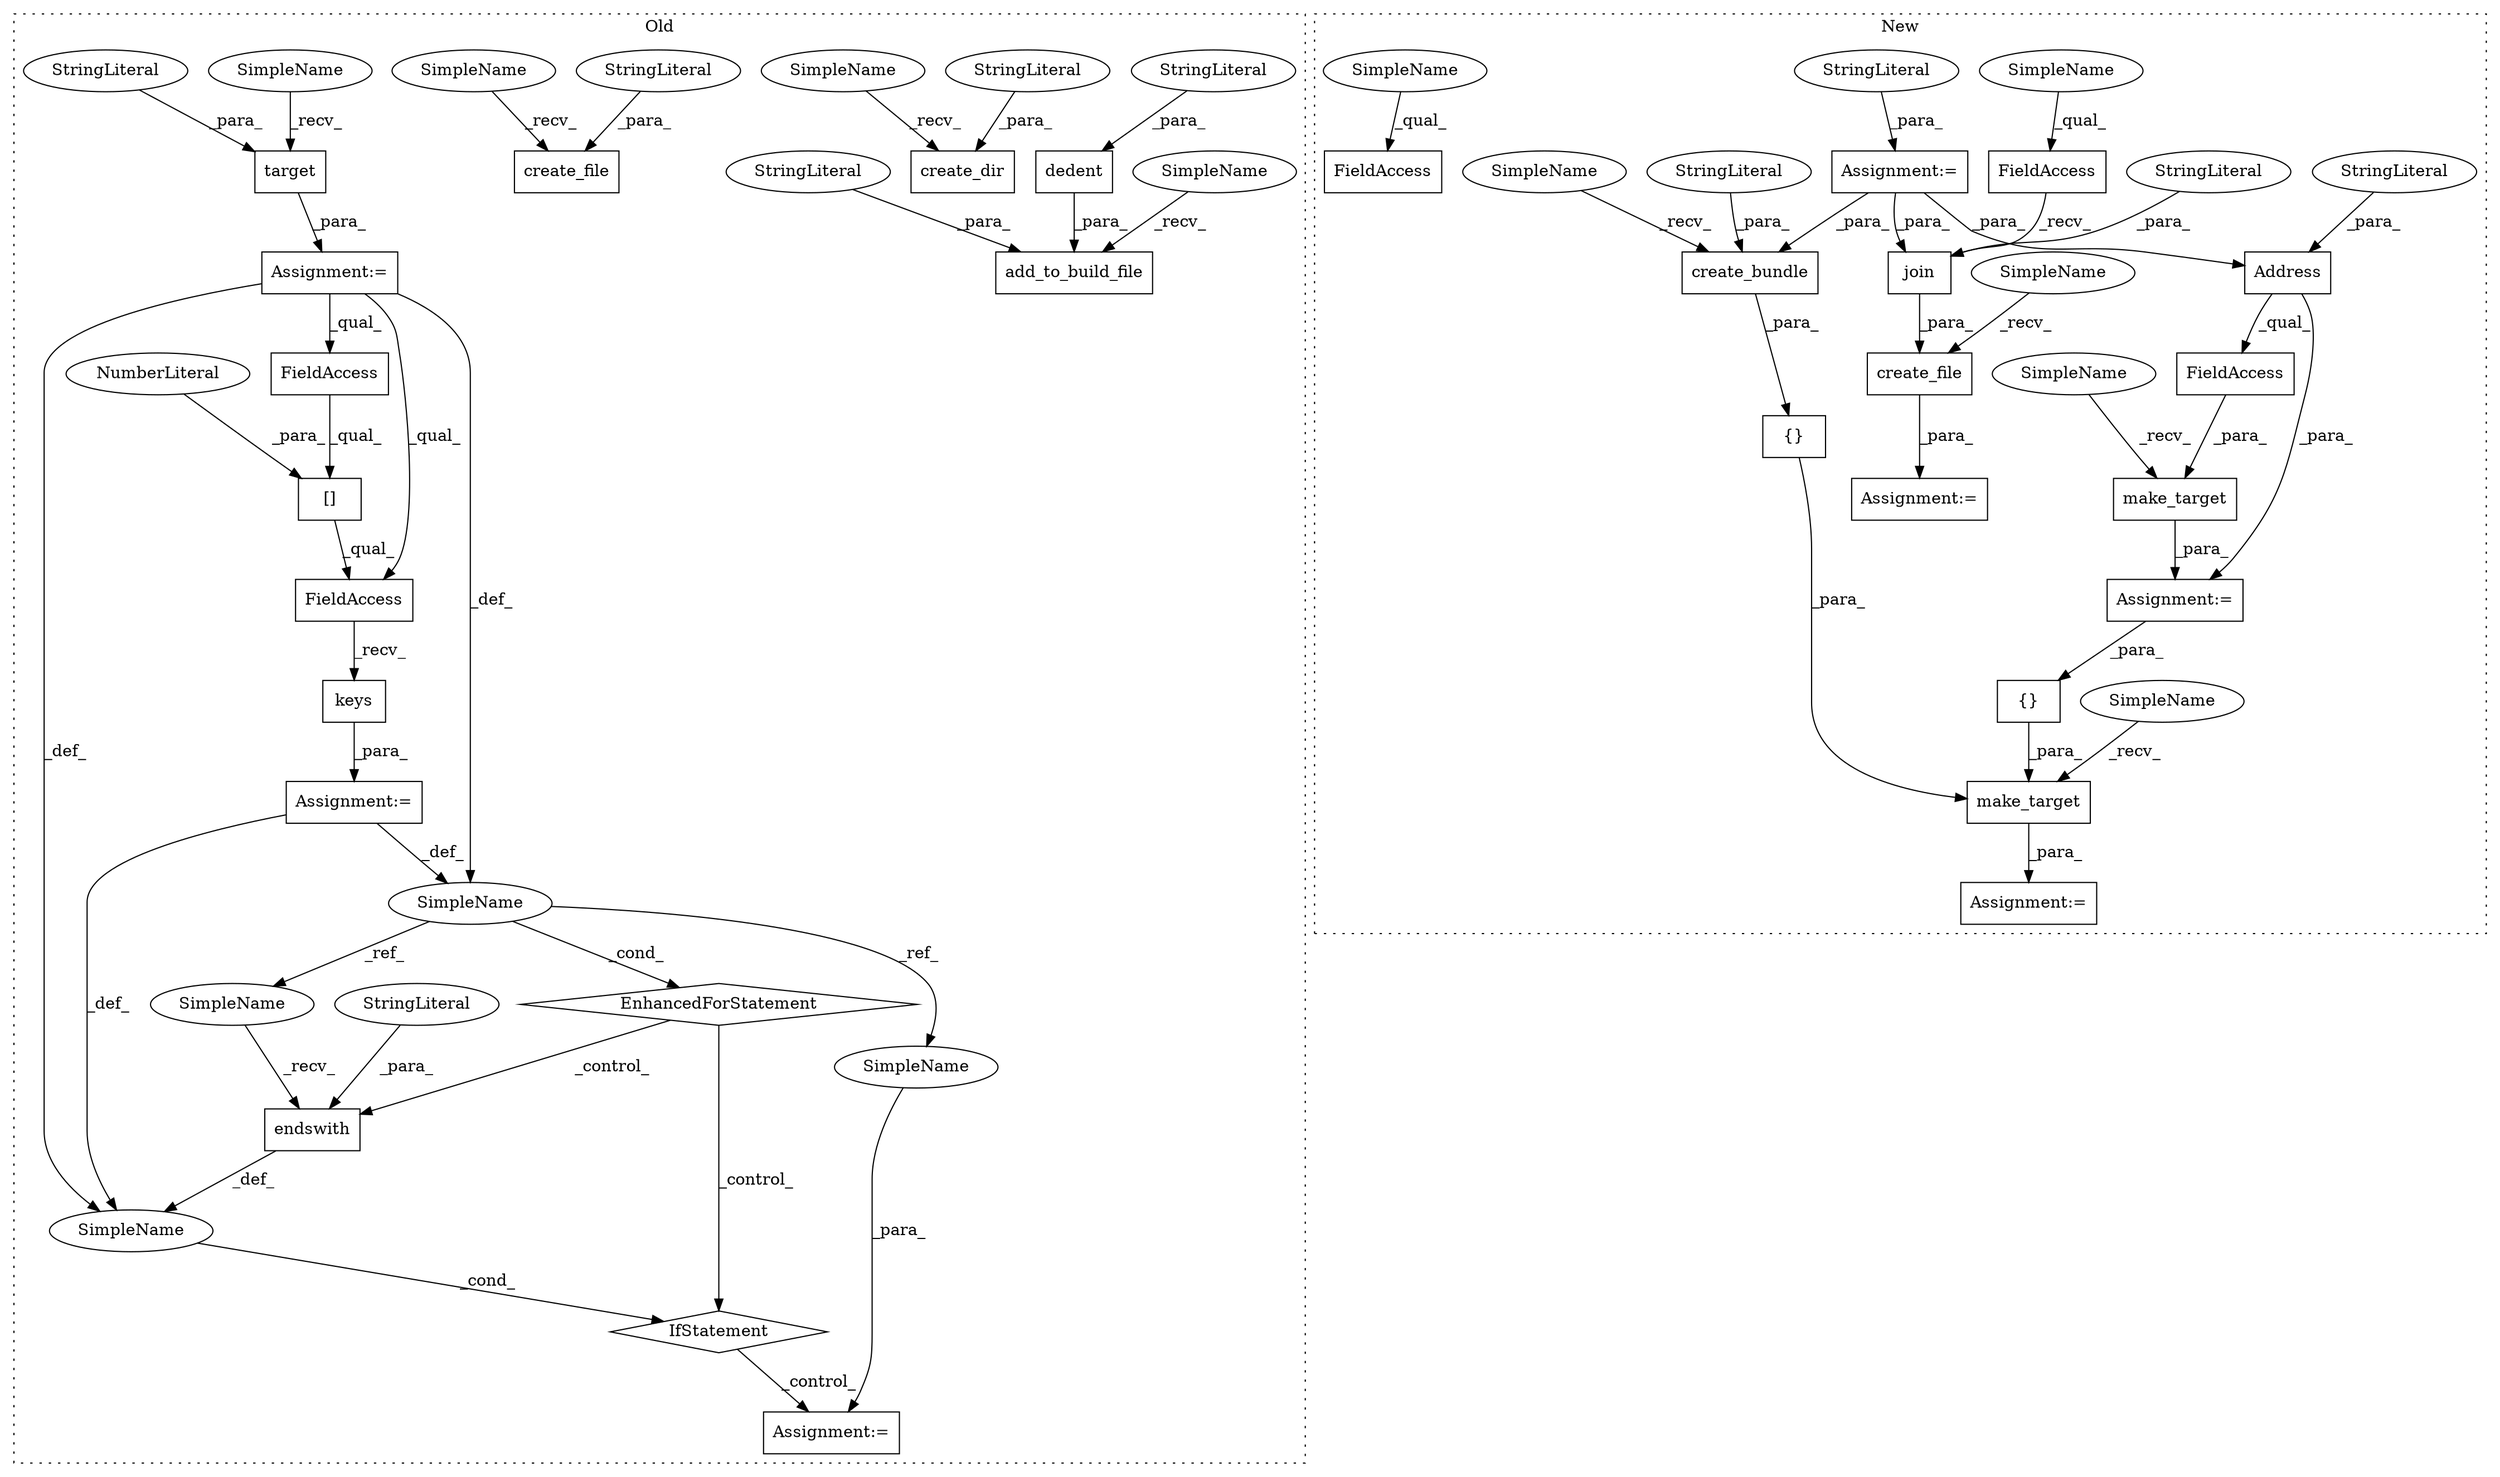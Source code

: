 digraph G {
subgraph cluster0 {
1 [label="create_file" a="32" s="12236,12303" l="12,1" shape="box"];
3 [label="StringLiteral" a="45" s="12248" l="55" shape="ellipse"];
11 [label="create_dir" a="32" s="12315,12365" l="11,1" shape="box"];
12 [label="StringLiteral" a="45" s="12326" l="39" shape="ellipse"];
21 [label="add_to_build_file" a="32" s="12456,12562" l="18,1" shape="box"];
22 [label="dedent" a="32" s="12513,12561" l="7,1" shape="box"];
23 [label="StringLiteral" a="45" s="12520" l="41" shape="ellipse"];
24 [label="StringLiteral" a="45" s="12474" l="38" shape="ellipse"];
25 [label="target" a="32" s="13386,13433" l="7,1" shape="box"];
26 [label="StringLiteral" a="45" s="13393" l="40" shape="ellipse"];
29 [label="Assignment:=" a="7" s="13484,13575" l="53,2" shape="box"];
30 [label="[]" a="2" s="13545,13559" l="13,1" shape="box"];
31 [label="NumberLiteral" a="34" s="13558" l="1" shape="ellipse"];
32 [label="keys" a="32" s="13569" l="6" shape="box"];
33 [label="EnhancedForStatement" a="70" s="13484,13575" l="53,2" shape="diamond"];
34 [label="SimpleName" a="42" s="13541" l="1" shape="ellipse"];
35 [label="endswith" a="32" s="13591,13642" l="9,1" shape="box"];
36 [label="StringLiteral" a="45" s="13600" l="42" shape="ellipse"];
37 [label="FieldAccess" a="22" s="13545" l="12" shape="box"];
38 [label="FieldAccess" a="22" s="13545" l="23" shape="box"];
39 [label="IfStatement" a="25" s="13585,13643" l="4,2" shape="diamond"];
40 [label="SimpleName" a="42" s="" l="" shape="ellipse"];
41 [label="Assignment:=" a="7" s="13667" l="1" shape="box"];
42 [label="Assignment:=" a="7" s="13380" l="1" shape="box"];
44 [label="SimpleName" a="42" s="13381" l="4" shape="ellipse"];
45 [label="SimpleName" a="42" s="12451" l="4" shape="ellipse"];
46 [label="SimpleName" a="42" s="12310" l="4" shape="ellipse"];
47 [label="SimpleName" a="42" s="12231" l="4" shape="ellipse"];
52 [label="SimpleName" a="42" s="13668" l="1" shape="ellipse"];
53 [label="SimpleName" a="42" s="13589" l="1" shape="ellipse"];
label = "Old";
style="dotted";
}
subgraph cluster1 {
2 [label="{}" a="4" s="9606,9613" l="1,1" shape="box"];
4 [label="Assignment:=" a="7" s="8676" l="1" shape="box"];
5 [label="StringLiteral" a="45" s="8677" l="32" shape="ellipse"];
6 [label="{}" a="4" s="9624,9679" l="1,1" shape="box"];
7 [label="Address" a="32" s="8907,8933" l="8,1" shape="box"];
8 [label="StringLiteral" a="45" s="8925" l="8" shape="ellipse"];
9 [label="make_target" a="32" s="8895,8949" l="12,1" shape="box"];
10 [label="create_file" a="32" s="8732,8792" l="12,1" shape="box"];
13 [label="make_target" a="32" s="9547,9680" l="12,1" shape="box"];
14 [label="FieldAccess" a="22" s="8907" l="32" shape="box"];
15 [label="join" a="32" s="8752,8791" l="5,1" shape="box"];
16 [label="StringLiteral" a="45" s="8767" l="24" shape="ellipse"];
17 [label="FieldAccess" a="22" s="8744" l="7" shape="box"];
18 [label="Assignment:=" a="7" s="9541" l="1" shape="box"];
19 [label="Assignment:=" a="7" s="8726" l="1" shape="box"];
20 [label="Assignment:=" a="7" s="8889" l="1" shape="box"];
27 [label="create_bundle" a="32" s="9630,9678" l="14,1" shape="box"];
28 [label="StringLiteral" a="45" s="9654" l="24" shape="ellipse"];
43 [label="FieldAccess" a="22" s="8828" l="7" shape="box"];
48 [label="SimpleName" a="42" s="9542" l="4" shape="ellipse"];
49 [label="SimpleName" a="42" s="8890" l="4" shape="ellipse"];
50 [label="SimpleName" a="42" s="9625" l="4" shape="ellipse"];
51 [label="SimpleName" a="42" s="8727" l="4" shape="ellipse"];
54 [label="SimpleName" a="42" s="8744" l="2" shape="ellipse"];
55 [label="SimpleName" a="42" s="8828" l="2" shape="ellipse"];
label = "New";
style="dotted";
}
2 -> 13 [label="_para_"];
3 -> 1 [label="_para_"];
4 -> 27 [label="_para_"];
4 -> 7 [label="_para_"];
4 -> 15 [label="_para_"];
5 -> 4 [label="_para_"];
6 -> 13 [label="_para_"];
7 -> 20 [label="_para_"];
7 -> 14 [label="_qual_"];
8 -> 7 [label="_para_"];
9 -> 20 [label="_para_"];
10 -> 19 [label="_para_"];
12 -> 11 [label="_para_"];
13 -> 18 [label="_para_"];
14 -> 9 [label="_para_"];
15 -> 10 [label="_para_"];
16 -> 15 [label="_para_"];
17 -> 15 [label="_recv_"];
20 -> 2 [label="_para_"];
22 -> 21 [label="_para_"];
23 -> 22 [label="_para_"];
24 -> 21 [label="_para_"];
25 -> 42 [label="_para_"];
26 -> 25 [label="_para_"];
27 -> 6 [label="_para_"];
28 -> 27 [label="_para_"];
29 -> 34 [label="_def_"];
29 -> 40 [label="_def_"];
30 -> 38 [label="_qual_"];
31 -> 30 [label="_para_"];
32 -> 29 [label="_para_"];
33 -> 39 [label="_control_"];
33 -> 35 [label="_control_"];
34 -> 52 [label="_ref_"];
34 -> 33 [label="_cond_"];
34 -> 53 [label="_ref_"];
35 -> 40 [label="_def_"];
36 -> 35 [label="_para_"];
37 -> 30 [label="_qual_"];
38 -> 32 [label="_recv_"];
39 -> 41 [label="_control_"];
40 -> 39 [label="_cond_"];
42 -> 38 [label="_qual_"];
42 -> 40 [label="_def_"];
42 -> 37 [label="_qual_"];
42 -> 34 [label="_def_"];
44 -> 25 [label="_recv_"];
45 -> 21 [label="_recv_"];
46 -> 11 [label="_recv_"];
47 -> 1 [label="_recv_"];
48 -> 13 [label="_recv_"];
49 -> 9 [label="_recv_"];
50 -> 27 [label="_recv_"];
51 -> 10 [label="_recv_"];
52 -> 41 [label="_para_"];
53 -> 35 [label="_recv_"];
54 -> 17 [label="_qual_"];
55 -> 43 [label="_qual_"];
}